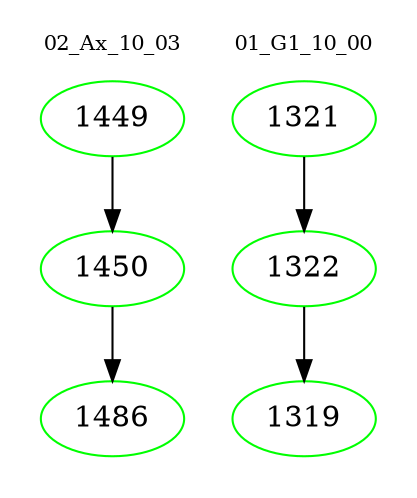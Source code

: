 digraph{
subgraph cluster_0 {
color = white
label = "02_Ax_10_03";
fontsize=10;
T0_1449 [label="1449", color="green"]
T0_1449 -> T0_1450 [color="black"]
T0_1450 [label="1450", color="green"]
T0_1450 -> T0_1486 [color="black"]
T0_1486 [label="1486", color="green"]
}
subgraph cluster_1 {
color = white
label = "01_G1_10_00";
fontsize=10;
T1_1321 [label="1321", color="green"]
T1_1321 -> T1_1322 [color="black"]
T1_1322 [label="1322", color="green"]
T1_1322 -> T1_1319 [color="black"]
T1_1319 [label="1319", color="green"]
}
}
